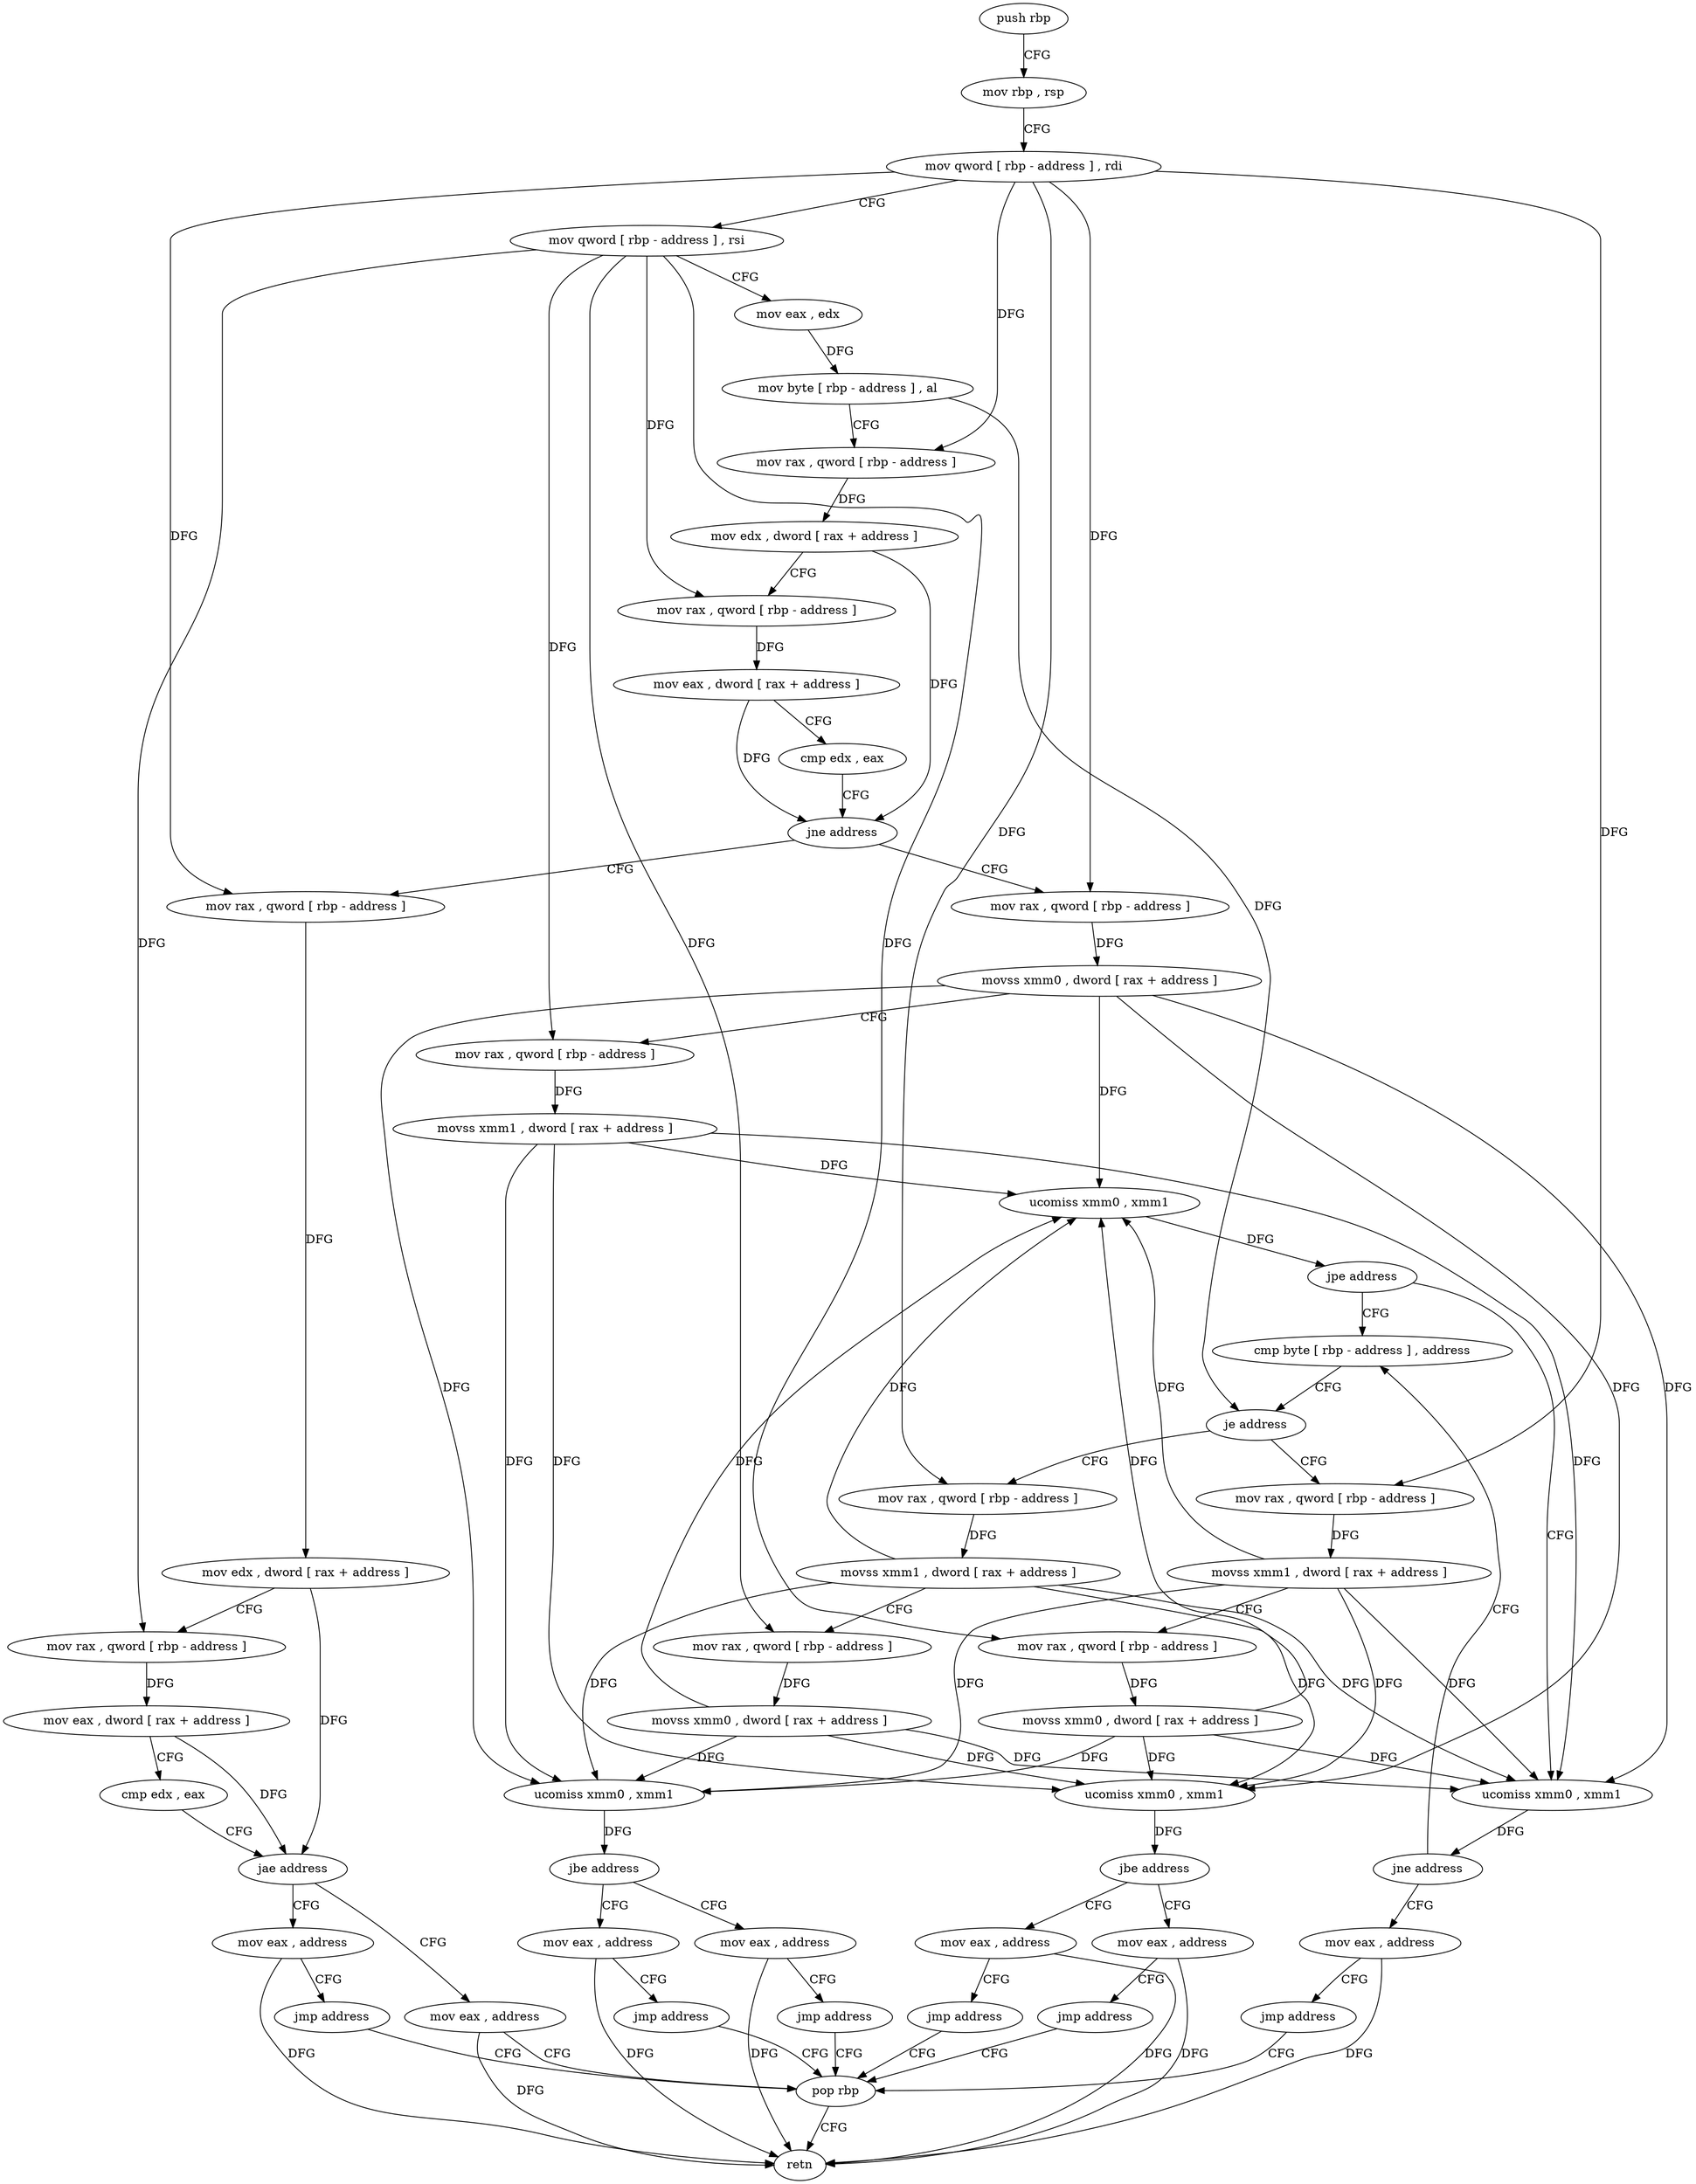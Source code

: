 digraph "func" {
"4227215" [label = "push rbp" ]
"4227216" [label = "mov rbp , rsp" ]
"4227219" [label = "mov qword [ rbp - address ] , rdi" ]
"4227223" [label = "mov qword [ rbp - address ] , rsi" ]
"4227227" [label = "mov eax , edx" ]
"4227229" [label = "mov byte [ rbp - address ] , al" ]
"4227232" [label = "mov rax , qword [ rbp - address ]" ]
"4227236" [label = "mov edx , dword [ rax + address ]" ]
"4227239" [label = "mov rax , qword [ rbp - address ]" ]
"4227243" [label = "mov eax , dword [ rax + address ]" ]
"4227246" [label = "cmp edx , eax" ]
"4227248" [label = "jne address" ]
"4227365" [label = "mov rax , qword [ rbp - address ]" ]
"4227250" [label = "mov rax , qword [ rbp - address ]" ]
"4227369" [label = "mov edx , dword [ rax + address ]" ]
"4227372" [label = "mov rax , qword [ rbp - address ]" ]
"4227376" [label = "mov eax , dword [ rax + address ]" ]
"4227379" [label = "cmp edx , eax" ]
"4227381" [label = "jae address" ]
"4227390" [label = "mov eax , address" ]
"4227383" [label = "mov eax , address" ]
"4227254" [label = "movss xmm0 , dword [ rax + address ]" ]
"4227259" [label = "mov rax , qword [ rbp - address ]" ]
"4227263" [label = "movss xmm1 , dword [ rax + address ]" ]
"4227268" [label = "ucomiss xmm0 , xmm1" ]
"4227271" [label = "jpe address" ]
"4227285" [label = "cmp byte [ rbp - address ] , address" ]
"4227273" [label = "ucomiss xmm0 , xmm1" ]
"4227395" [label = "pop rbp" ]
"4227388" [label = "jmp address" ]
"4227289" [label = "je address" ]
"4227328" [label = "mov rax , qword [ rbp - address ]" ]
"4227291" [label = "mov rax , qword [ rbp - address ]" ]
"4227276" [label = "jne address" ]
"4227278" [label = "mov eax , address" ]
"4227396" [label = "retn" ]
"4227332" [label = "movss xmm1 , dword [ rax + address ]" ]
"4227337" [label = "mov rax , qword [ rbp - address ]" ]
"4227341" [label = "movss xmm0 , dword [ rax + address ]" ]
"4227346" [label = "ucomiss xmm0 , xmm1" ]
"4227349" [label = "jbe address" ]
"4227358" [label = "mov eax , address" ]
"4227351" [label = "mov eax , address" ]
"4227295" [label = "movss xmm1 , dword [ rax + address ]" ]
"4227300" [label = "mov rax , qword [ rbp - address ]" ]
"4227304" [label = "movss xmm0 , dword [ rax + address ]" ]
"4227309" [label = "ucomiss xmm0 , xmm1" ]
"4227312" [label = "jbe address" ]
"4227321" [label = "mov eax , address" ]
"4227314" [label = "mov eax , address" ]
"4227283" [label = "jmp address" ]
"4227363" [label = "jmp address" ]
"4227356" [label = "jmp address" ]
"4227326" [label = "jmp address" ]
"4227319" [label = "jmp address" ]
"4227215" -> "4227216" [ label = "CFG" ]
"4227216" -> "4227219" [ label = "CFG" ]
"4227219" -> "4227223" [ label = "CFG" ]
"4227219" -> "4227232" [ label = "DFG" ]
"4227219" -> "4227365" [ label = "DFG" ]
"4227219" -> "4227250" [ label = "DFG" ]
"4227219" -> "4227328" [ label = "DFG" ]
"4227219" -> "4227291" [ label = "DFG" ]
"4227223" -> "4227227" [ label = "CFG" ]
"4227223" -> "4227239" [ label = "DFG" ]
"4227223" -> "4227372" [ label = "DFG" ]
"4227223" -> "4227259" [ label = "DFG" ]
"4227223" -> "4227337" [ label = "DFG" ]
"4227223" -> "4227300" [ label = "DFG" ]
"4227227" -> "4227229" [ label = "DFG" ]
"4227229" -> "4227232" [ label = "CFG" ]
"4227229" -> "4227289" [ label = "DFG" ]
"4227232" -> "4227236" [ label = "DFG" ]
"4227236" -> "4227239" [ label = "CFG" ]
"4227236" -> "4227248" [ label = "DFG" ]
"4227239" -> "4227243" [ label = "DFG" ]
"4227243" -> "4227246" [ label = "CFG" ]
"4227243" -> "4227248" [ label = "DFG" ]
"4227246" -> "4227248" [ label = "CFG" ]
"4227248" -> "4227365" [ label = "CFG" ]
"4227248" -> "4227250" [ label = "CFG" ]
"4227365" -> "4227369" [ label = "DFG" ]
"4227250" -> "4227254" [ label = "DFG" ]
"4227369" -> "4227372" [ label = "CFG" ]
"4227369" -> "4227381" [ label = "DFG" ]
"4227372" -> "4227376" [ label = "DFG" ]
"4227376" -> "4227379" [ label = "CFG" ]
"4227376" -> "4227381" [ label = "DFG" ]
"4227379" -> "4227381" [ label = "CFG" ]
"4227381" -> "4227390" [ label = "CFG" ]
"4227381" -> "4227383" [ label = "CFG" ]
"4227390" -> "4227395" [ label = "CFG" ]
"4227390" -> "4227396" [ label = "DFG" ]
"4227383" -> "4227388" [ label = "CFG" ]
"4227383" -> "4227396" [ label = "DFG" ]
"4227254" -> "4227259" [ label = "CFG" ]
"4227254" -> "4227268" [ label = "DFG" ]
"4227254" -> "4227273" [ label = "DFG" ]
"4227254" -> "4227346" [ label = "DFG" ]
"4227254" -> "4227309" [ label = "DFG" ]
"4227259" -> "4227263" [ label = "DFG" ]
"4227263" -> "4227268" [ label = "DFG" ]
"4227263" -> "4227273" [ label = "DFG" ]
"4227263" -> "4227346" [ label = "DFG" ]
"4227263" -> "4227309" [ label = "DFG" ]
"4227268" -> "4227271" [ label = "DFG" ]
"4227271" -> "4227285" [ label = "CFG" ]
"4227271" -> "4227273" [ label = "CFG" ]
"4227285" -> "4227289" [ label = "CFG" ]
"4227273" -> "4227276" [ label = "DFG" ]
"4227395" -> "4227396" [ label = "CFG" ]
"4227388" -> "4227395" [ label = "CFG" ]
"4227289" -> "4227328" [ label = "CFG" ]
"4227289" -> "4227291" [ label = "CFG" ]
"4227328" -> "4227332" [ label = "DFG" ]
"4227291" -> "4227295" [ label = "DFG" ]
"4227276" -> "4227285" [ label = "CFG" ]
"4227276" -> "4227278" [ label = "CFG" ]
"4227278" -> "4227283" [ label = "CFG" ]
"4227278" -> "4227396" [ label = "DFG" ]
"4227332" -> "4227337" [ label = "CFG" ]
"4227332" -> "4227268" [ label = "DFG" ]
"4227332" -> "4227273" [ label = "DFG" ]
"4227332" -> "4227346" [ label = "DFG" ]
"4227332" -> "4227309" [ label = "DFG" ]
"4227337" -> "4227341" [ label = "DFG" ]
"4227341" -> "4227346" [ label = "DFG" ]
"4227341" -> "4227268" [ label = "DFG" ]
"4227341" -> "4227273" [ label = "DFG" ]
"4227341" -> "4227309" [ label = "DFG" ]
"4227346" -> "4227349" [ label = "DFG" ]
"4227349" -> "4227358" [ label = "CFG" ]
"4227349" -> "4227351" [ label = "CFG" ]
"4227358" -> "4227363" [ label = "CFG" ]
"4227358" -> "4227396" [ label = "DFG" ]
"4227351" -> "4227356" [ label = "CFG" ]
"4227351" -> "4227396" [ label = "DFG" ]
"4227295" -> "4227300" [ label = "CFG" ]
"4227295" -> "4227268" [ label = "DFG" ]
"4227295" -> "4227273" [ label = "DFG" ]
"4227295" -> "4227346" [ label = "DFG" ]
"4227295" -> "4227309" [ label = "DFG" ]
"4227300" -> "4227304" [ label = "DFG" ]
"4227304" -> "4227309" [ label = "DFG" ]
"4227304" -> "4227268" [ label = "DFG" ]
"4227304" -> "4227273" [ label = "DFG" ]
"4227304" -> "4227346" [ label = "DFG" ]
"4227309" -> "4227312" [ label = "DFG" ]
"4227312" -> "4227321" [ label = "CFG" ]
"4227312" -> "4227314" [ label = "CFG" ]
"4227321" -> "4227326" [ label = "CFG" ]
"4227321" -> "4227396" [ label = "DFG" ]
"4227314" -> "4227319" [ label = "CFG" ]
"4227314" -> "4227396" [ label = "DFG" ]
"4227283" -> "4227395" [ label = "CFG" ]
"4227363" -> "4227395" [ label = "CFG" ]
"4227356" -> "4227395" [ label = "CFG" ]
"4227326" -> "4227395" [ label = "CFG" ]
"4227319" -> "4227395" [ label = "CFG" ]
}

